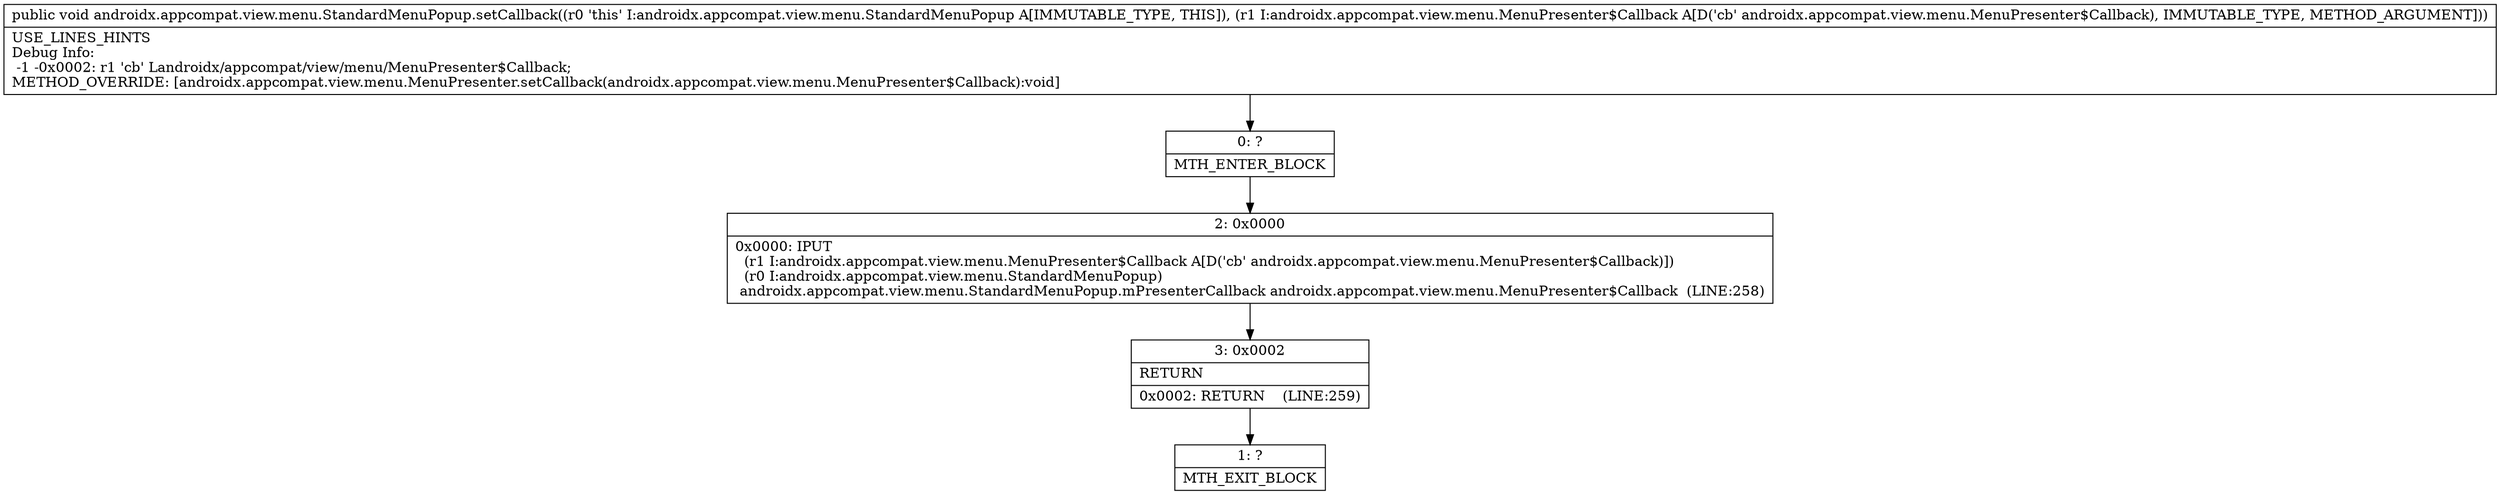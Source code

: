 digraph "CFG forandroidx.appcompat.view.menu.StandardMenuPopup.setCallback(Landroidx\/appcompat\/view\/menu\/MenuPresenter$Callback;)V" {
Node_0 [shape=record,label="{0\:\ ?|MTH_ENTER_BLOCK\l}"];
Node_2 [shape=record,label="{2\:\ 0x0000|0x0000: IPUT  \l  (r1 I:androidx.appcompat.view.menu.MenuPresenter$Callback A[D('cb' androidx.appcompat.view.menu.MenuPresenter$Callback)])\l  (r0 I:androidx.appcompat.view.menu.StandardMenuPopup)\l androidx.appcompat.view.menu.StandardMenuPopup.mPresenterCallback androidx.appcompat.view.menu.MenuPresenter$Callback  (LINE:258)\l}"];
Node_3 [shape=record,label="{3\:\ 0x0002|RETURN\l|0x0002: RETURN    (LINE:259)\l}"];
Node_1 [shape=record,label="{1\:\ ?|MTH_EXIT_BLOCK\l}"];
MethodNode[shape=record,label="{public void androidx.appcompat.view.menu.StandardMenuPopup.setCallback((r0 'this' I:androidx.appcompat.view.menu.StandardMenuPopup A[IMMUTABLE_TYPE, THIS]), (r1 I:androidx.appcompat.view.menu.MenuPresenter$Callback A[D('cb' androidx.appcompat.view.menu.MenuPresenter$Callback), IMMUTABLE_TYPE, METHOD_ARGUMENT]))  | USE_LINES_HINTS\lDebug Info:\l  \-1 \-0x0002: r1 'cb' Landroidx\/appcompat\/view\/menu\/MenuPresenter$Callback;\lMETHOD_OVERRIDE: [androidx.appcompat.view.menu.MenuPresenter.setCallback(androidx.appcompat.view.menu.MenuPresenter$Callback):void]\l}"];
MethodNode -> Node_0;Node_0 -> Node_2;
Node_2 -> Node_3;
Node_3 -> Node_1;
}

